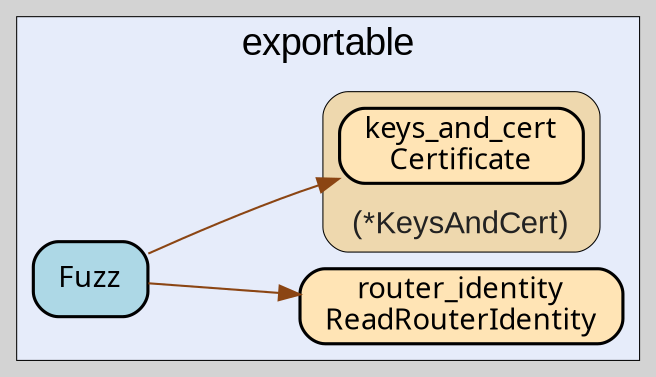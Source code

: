 digraph gocallvis {
    label="";
    labeljust="l";
    fontname="Arial";
    fontsize="14";
    rankdir="LR";
    bgcolor="lightgray";
    style="solid";
    penwidth="0.5";
    pad="0.0";
    nodesep="0.35";

    node [shape="box" style="filled,rounded" fillcolor="honeydew" fontname="Verdana" penwidth="1.0" margin="0.16,0.0"];
    edge [minlen="2"]

    subgraph "cluster_focus" {
        bgcolor="#e6ecfa";
label="exportable";
labelloc="t";
labeljust="c";
fontsize="18";
        
        "github.com/go-i2p/common/fuzz/router_identity.Fuzz" [ label="Fuzz" penwidth="1.5" tooltip="github.com/go-i2p/common/fuzz/router_identity.Fuzz | defined in fuzz.go:5\nat fuzz.go:6: calling [github.com/go-i2p/common/router_identity.ReadRouterIdentity]\nat fuzz.go:7: calling [(*github.com/go-i2p/common/keys_and_cert.KeysAndCert).Certificate]" fillcolor="lightblue" ]
        "github.com/go-i2p/common/router_identity.ReadRouterIdentity" [ fillcolor="moccasin" label="router_identity\nReadRouterIdentity" penwidth="1.5" tooltip="github.com/go-i2p/common/router_identity.ReadRouterIdentity | defined in router_identity_struct.go:73" ]
        
        subgraph "cluster_*github.com/go-i2p/common/keys_and_cert.KeysAndCert" {
        fontcolor="#222222";
labelloc="b";
style="rounded,filled";
fillcolor="wheat2";
label="(*KeysAndCert)";
tooltip="type: *github.com/go-i2p/common/keys_and_cert.KeysAndCert";
penwidth="0.5";
fontsize="15";
        
        "(*github.com/go-i2p/common/keys_and_cert.KeysAndCert).Certificate" [ fillcolor="moccasin" label="keys_and_cert\nCertificate" penwidth="1.5" tooltip="(*github.com/go-i2p/common/keys_and_cert.KeysAndCert).Certificate | defined in keys_and_cert_struct.go:195" ]
        
    }

    }

    "github.com/go-i2p/common/fuzz/router_identity.Fuzz" -> "github.com/go-i2p/common/router_identity.ReadRouterIdentity" [ color="saddlebrown" tooltip="at fuzz.go:6: calling [github.com/go-i2p/common/router_identity.ReadRouterIdentity]" ]
    "github.com/go-i2p/common/fuzz/router_identity.Fuzz" -> "(*github.com/go-i2p/common/keys_and_cert.KeysAndCert).Certificate" [ color="saddlebrown" tooltip="at fuzz.go:7: calling [(*github.com/go-i2p/common/keys_and_cert.KeysAndCert).Certificate]" ]
}
